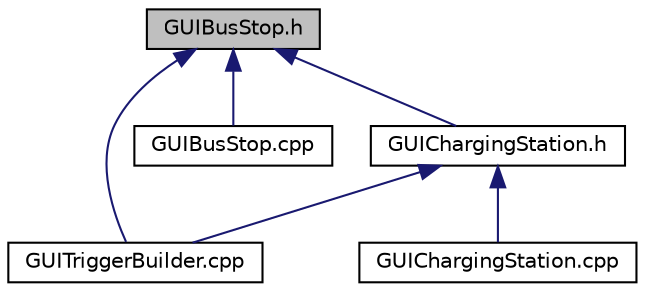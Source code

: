 digraph "GUIBusStop.h"
{
  edge [fontname="Helvetica",fontsize="10",labelfontname="Helvetica",labelfontsize="10"];
  node [fontname="Helvetica",fontsize="10",shape=record];
  Node34 [label="GUIBusStop.h",height=0.2,width=0.4,color="black", fillcolor="grey75", style="filled", fontcolor="black"];
  Node34 -> Node35 [dir="back",color="midnightblue",fontsize="10",style="solid",fontname="Helvetica"];
  Node35 [label="GUITriggerBuilder.cpp",height=0.2,width=0.4,color="black", fillcolor="white", style="filled",URL="$d8/d86/_g_u_i_trigger_builder_8cpp.html"];
  Node34 -> Node36 [dir="back",color="midnightblue",fontsize="10",style="solid",fontname="Helvetica"];
  Node36 [label="GUIBusStop.cpp",height=0.2,width=0.4,color="black", fillcolor="white", style="filled",URL="$db/dfd/_g_u_i_bus_stop_8cpp.html"];
  Node34 -> Node37 [dir="back",color="midnightblue",fontsize="10",style="solid",fontname="Helvetica"];
  Node37 [label="GUIChargingStation.h",height=0.2,width=0.4,color="black", fillcolor="white", style="filled",URL="$d6/d30/_g_u_i_charging_station_8h.html"];
  Node37 -> Node35 [dir="back",color="midnightblue",fontsize="10",style="solid",fontname="Helvetica"];
  Node37 -> Node38 [dir="back",color="midnightblue",fontsize="10",style="solid",fontname="Helvetica"];
  Node38 [label="GUIChargingStation.cpp",height=0.2,width=0.4,color="black", fillcolor="white", style="filled",URL="$d5/d38/_g_u_i_charging_station_8cpp.html"];
}

